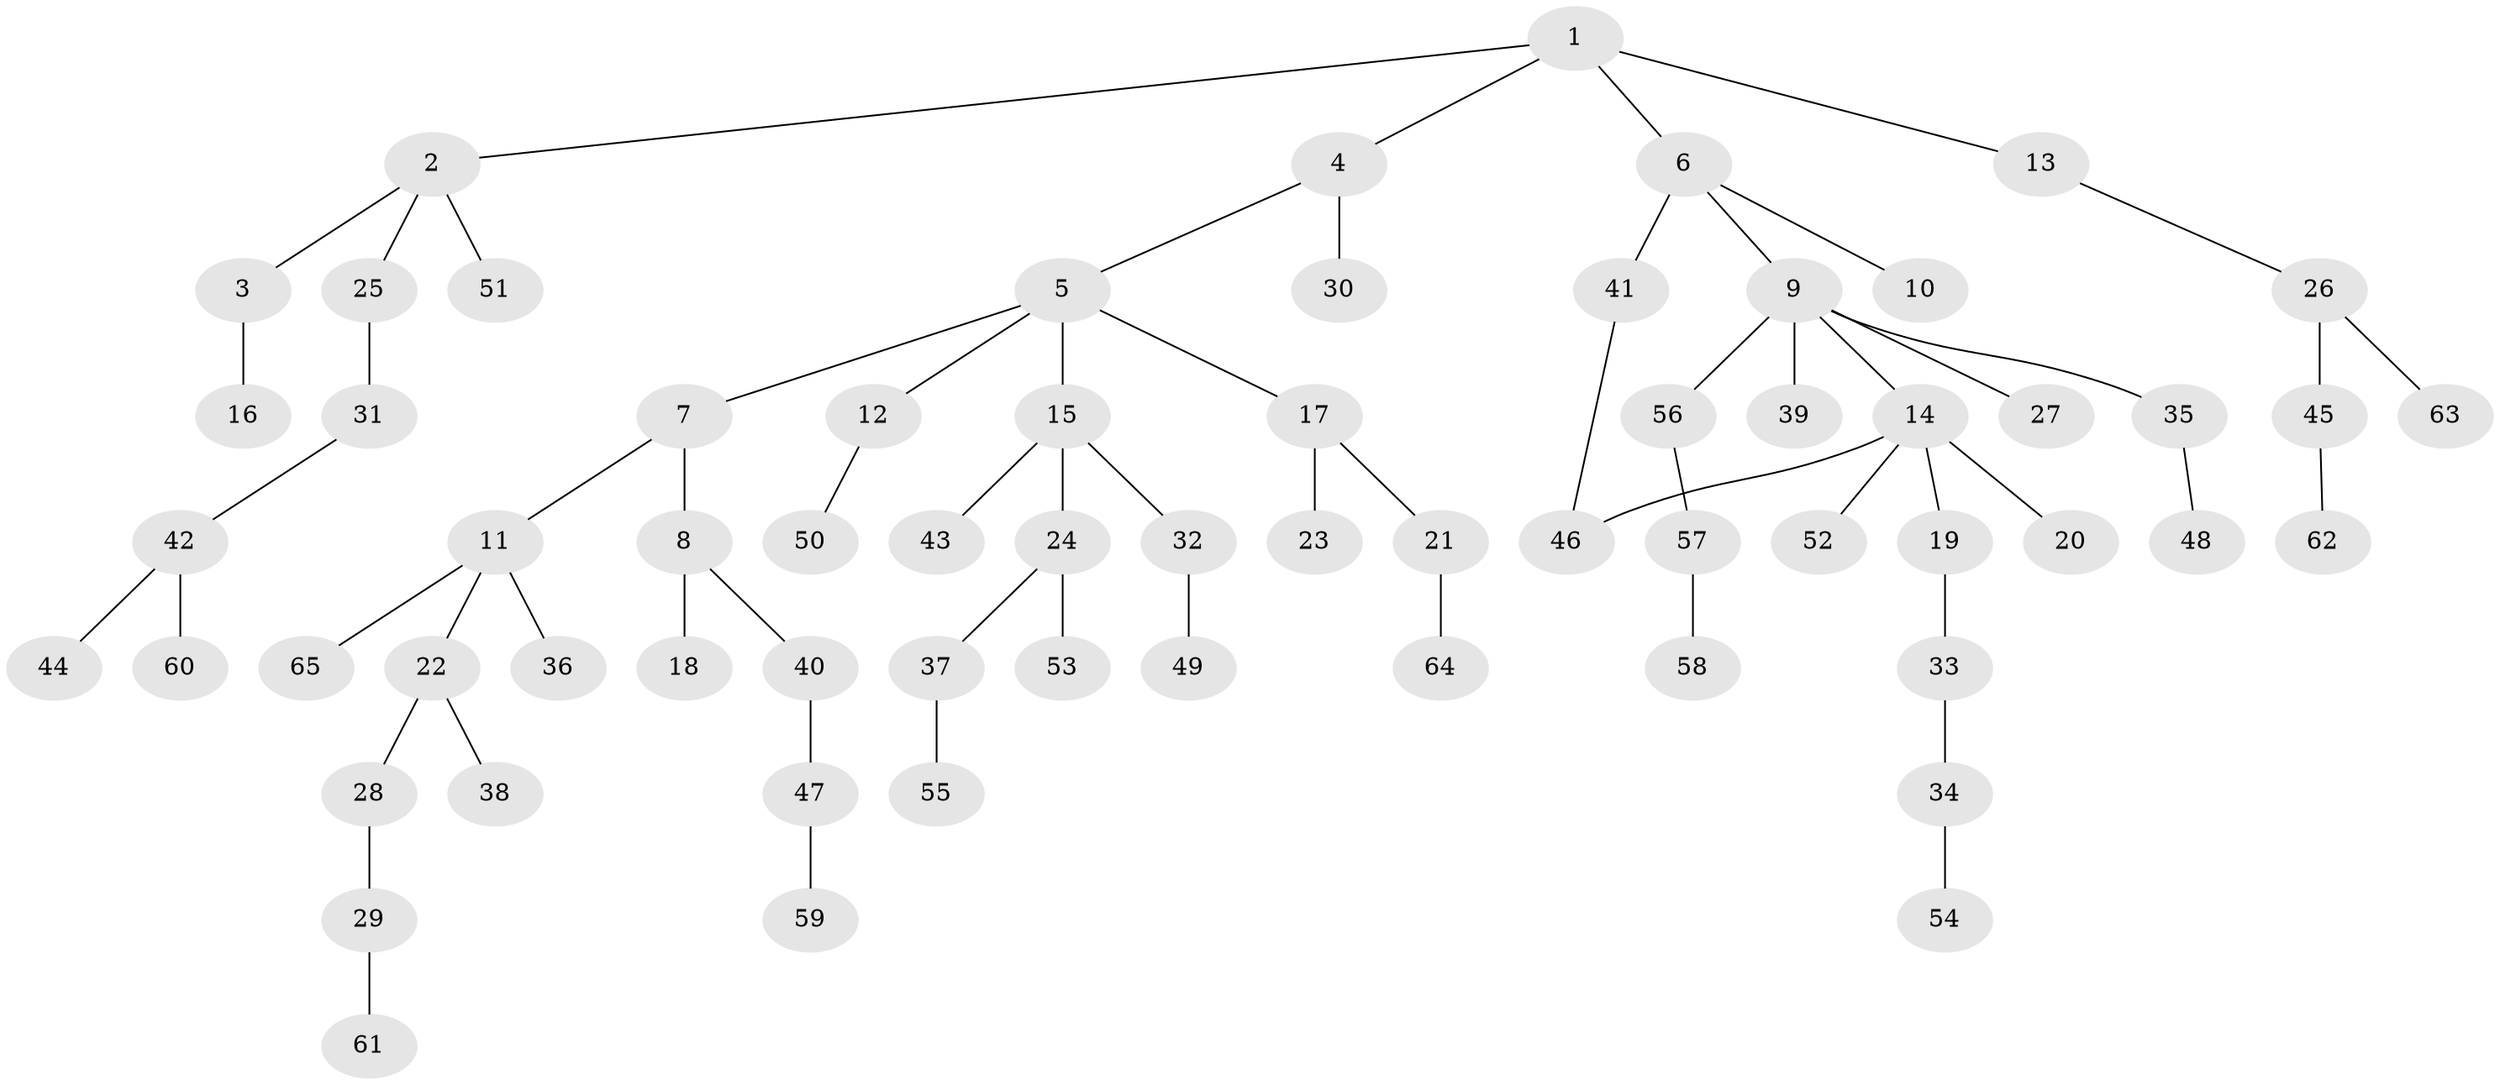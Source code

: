 // coarse degree distribution, {2: 0.3333333333333333, 1: 0.5777777777777777, 5: 0.044444444444444446, 19: 0.022222222222222223, 3: 0.022222222222222223}
// Generated by graph-tools (version 1.1) at 2025/45/03/04/25 21:45:39]
// undirected, 65 vertices, 65 edges
graph export_dot {
graph [start="1"]
  node [color=gray90,style=filled];
  1;
  2;
  3;
  4;
  5;
  6;
  7;
  8;
  9;
  10;
  11;
  12;
  13;
  14;
  15;
  16;
  17;
  18;
  19;
  20;
  21;
  22;
  23;
  24;
  25;
  26;
  27;
  28;
  29;
  30;
  31;
  32;
  33;
  34;
  35;
  36;
  37;
  38;
  39;
  40;
  41;
  42;
  43;
  44;
  45;
  46;
  47;
  48;
  49;
  50;
  51;
  52;
  53;
  54;
  55;
  56;
  57;
  58;
  59;
  60;
  61;
  62;
  63;
  64;
  65;
  1 -- 2;
  1 -- 4;
  1 -- 6;
  1 -- 13;
  2 -- 3;
  2 -- 25;
  2 -- 51;
  3 -- 16;
  4 -- 5;
  4 -- 30;
  5 -- 7;
  5 -- 12;
  5 -- 15;
  5 -- 17;
  6 -- 9;
  6 -- 10;
  6 -- 41;
  7 -- 8;
  7 -- 11;
  8 -- 18;
  8 -- 40;
  9 -- 14;
  9 -- 27;
  9 -- 35;
  9 -- 39;
  9 -- 56;
  11 -- 22;
  11 -- 36;
  11 -- 65;
  12 -- 50;
  13 -- 26;
  14 -- 19;
  14 -- 20;
  14 -- 52;
  14 -- 46;
  15 -- 24;
  15 -- 32;
  15 -- 43;
  17 -- 21;
  17 -- 23;
  19 -- 33;
  21 -- 64;
  22 -- 28;
  22 -- 38;
  24 -- 37;
  24 -- 53;
  25 -- 31;
  26 -- 45;
  26 -- 63;
  28 -- 29;
  29 -- 61;
  31 -- 42;
  32 -- 49;
  33 -- 34;
  34 -- 54;
  35 -- 48;
  37 -- 55;
  40 -- 47;
  41 -- 46;
  42 -- 44;
  42 -- 60;
  45 -- 62;
  47 -- 59;
  56 -- 57;
  57 -- 58;
}
